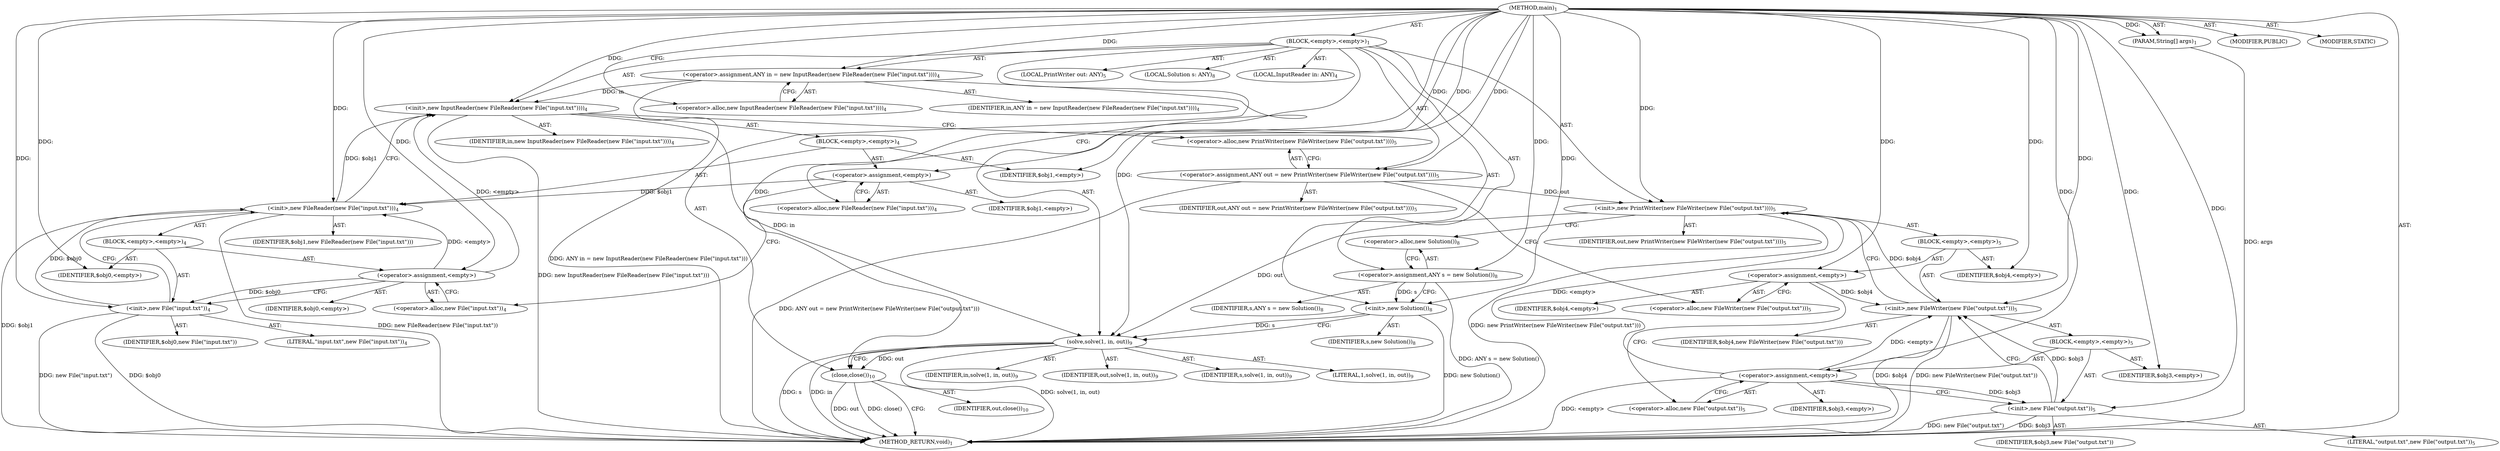 digraph "main" {  
"23" [label = <(METHOD,main)<SUB>1</SUB>> ]
"24" [label = <(PARAM,String[] args)<SUB>1</SUB>> ]
"25" [label = <(BLOCK,&lt;empty&gt;,&lt;empty&gt;)<SUB>1</SUB>> ]
"4" [label = <(LOCAL,InputReader in: ANY)<SUB>4</SUB>> ]
"26" [label = <(&lt;operator&gt;.assignment,ANY in = new InputReader(new FileReader(new File(&quot;input.txt&quot;))))<SUB>4</SUB>> ]
"27" [label = <(IDENTIFIER,in,ANY in = new InputReader(new FileReader(new File(&quot;input.txt&quot;))))<SUB>4</SUB>> ]
"28" [label = <(&lt;operator&gt;.alloc,new InputReader(new FileReader(new File(&quot;input.txt&quot;))))<SUB>4</SUB>> ]
"29" [label = <(&lt;init&gt;,new InputReader(new FileReader(new File(&quot;input.txt&quot;))))<SUB>4</SUB>> ]
"3" [label = <(IDENTIFIER,in,new InputReader(new FileReader(new File(&quot;input.txt&quot;))))<SUB>4</SUB>> ]
"30" [label = <(BLOCK,&lt;empty&gt;,&lt;empty&gt;)<SUB>4</SUB>> ]
"31" [label = <(&lt;operator&gt;.assignment,&lt;empty&gt;)> ]
"32" [label = <(IDENTIFIER,$obj1,&lt;empty&gt;)> ]
"33" [label = <(&lt;operator&gt;.alloc,new FileReader(new File(&quot;input.txt&quot;)))<SUB>4</SUB>> ]
"34" [label = <(&lt;init&gt;,new FileReader(new File(&quot;input.txt&quot;)))<SUB>4</SUB>> ]
"35" [label = <(IDENTIFIER,$obj1,new FileReader(new File(&quot;input.txt&quot;)))> ]
"36" [label = <(BLOCK,&lt;empty&gt;,&lt;empty&gt;)<SUB>4</SUB>> ]
"37" [label = <(&lt;operator&gt;.assignment,&lt;empty&gt;)> ]
"38" [label = <(IDENTIFIER,$obj0,&lt;empty&gt;)> ]
"39" [label = <(&lt;operator&gt;.alloc,new File(&quot;input.txt&quot;))<SUB>4</SUB>> ]
"40" [label = <(&lt;init&gt;,new File(&quot;input.txt&quot;))<SUB>4</SUB>> ]
"41" [label = <(IDENTIFIER,$obj0,new File(&quot;input.txt&quot;))> ]
"42" [label = <(LITERAL,&quot;input.txt&quot;,new File(&quot;input.txt&quot;))<SUB>4</SUB>> ]
"43" [label = <(IDENTIFIER,$obj0,&lt;empty&gt;)> ]
"44" [label = <(IDENTIFIER,$obj1,&lt;empty&gt;)> ]
"6" [label = <(LOCAL,PrintWriter out: ANY)<SUB>5</SUB>> ]
"45" [label = <(&lt;operator&gt;.assignment,ANY out = new PrintWriter(new FileWriter(new File(&quot;output.txt&quot;))))<SUB>5</SUB>> ]
"46" [label = <(IDENTIFIER,out,ANY out = new PrintWriter(new FileWriter(new File(&quot;output.txt&quot;))))<SUB>5</SUB>> ]
"47" [label = <(&lt;operator&gt;.alloc,new PrintWriter(new FileWriter(new File(&quot;output.txt&quot;))))<SUB>5</SUB>> ]
"48" [label = <(&lt;init&gt;,new PrintWriter(new FileWriter(new File(&quot;output.txt&quot;))))<SUB>5</SUB>> ]
"5" [label = <(IDENTIFIER,out,new PrintWriter(new FileWriter(new File(&quot;output.txt&quot;))))<SUB>5</SUB>> ]
"49" [label = <(BLOCK,&lt;empty&gt;,&lt;empty&gt;)<SUB>5</SUB>> ]
"50" [label = <(&lt;operator&gt;.assignment,&lt;empty&gt;)> ]
"51" [label = <(IDENTIFIER,$obj4,&lt;empty&gt;)> ]
"52" [label = <(&lt;operator&gt;.alloc,new FileWriter(new File(&quot;output.txt&quot;)))<SUB>5</SUB>> ]
"53" [label = <(&lt;init&gt;,new FileWriter(new File(&quot;output.txt&quot;)))<SUB>5</SUB>> ]
"54" [label = <(IDENTIFIER,$obj4,new FileWriter(new File(&quot;output.txt&quot;)))> ]
"55" [label = <(BLOCK,&lt;empty&gt;,&lt;empty&gt;)<SUB>5</SUB>> ]
"56" [label = <(&lt;operator&gt;.assignment,&lt;empty&gt;)> ]
"57" [label = <(IDENTIFIER,$obj3,&lt;empty&gt;)> ]
"58" [label = <(&lt;operator&gt;.alloc,new File(&quot;output.txt&quot;))<SUB>5</SUB>> ]
"59" [label = <(&lt;init&gt;,new File(&quot;output.txt&quot;))<SUB>5</SUB>> ]
"60" [label = <(IDENTIFIER,$obj3,new File(&quot;output.txt&quot;))> ]
"61" [label = <(LITERAL,&quot;output.txt&quot;,new File(&quot;output.txt&quot;))<SUB>5</SUB>> ]
"62" [label = <(IDENTIFIER,$obj3,&lt;empty&gt;)> ]
"63" [label = <(IDENTIFIER,$obj4,&lt;empty&gt;)> ]
"8" [label = <(LOCAL,Solution s: ANY)<SUB>8</SUB>> ]
"64" [label = <(&lt;operator&gt;.assignment,ANY s = new Solution())<SUB>8</SUB>> ]
"65" [label = <(IDENTIFIER,s,ANY s = new Solution())<SUB>8</SUB>> ]
"66" [label = <(&lt;operator&gt;.alloc,new Solution())<SUB>8</SUB>> ]
"67" [label = <(&lt;init&gt;,new Solution())<SUB>8</SUB>> ]
"7" [label = <(IDENTIFIER,s,new Solution())<SUB>8</SUB>> ]
"68" [label = <(solve,solve(1, in, out))<SUB>9</SUB>> ]
"69" [label = <(IDENTIFIER,s,solve(1, in, out))<SUB>9</SUB>> ]
"70" [label = <(LITERAL,1,solve(1, in, out))<SUB>9</SUB>> ]
"71" [label = <(IDENTIFIER,in,solve(1, in, out))<SUB>9</SUB>> ]
"72" [label = <(IDENTIFIER,out,solve(1, in, out))<SUB>9</SUB>> ]
"73" [label = <(close,close())<SUB>10</SUB>> ]
"74" [label = <(IDENTIFIER,out,close())<SUB>10</SUB>> ]
"75" [label = <(MODIFIER,PUBLIC)> ]
"76" [label = <(MODIFIER,STATIC)> ]
"77" [label = <(METHOD_RETURN,void)<SUB>1</SUB>> ]
  "23" -> "24"  [ label = "AST: "] 
  "23" -> "25"  [ label = "AST: "] 
  "23" -> "75"  [ label = "AST: "] 
  "23" -> "76"  [ label = "AST: "] 
  "23" -> "77"  [ label = "AST: "] 
  "25" -> "4"  [ label = "AST: "] 
  "25" -> "26"  [ label = "AST: "] 
  "25" -> "29"  [ label = "AST: "] 
  "25" -> "6"  [ label = "AST: "] 
  "25" -> "45"  [ label = "AST: "] 
  "25" -> "48"  [ label = "AST: "] 
  "25" -> "8"  [ label = "AST: "] 
  "25" -> "64"  [ label = "AST: "] 
  "25" -> "67"  [ label = "AST: "] 
  "25" -> "68"  [ label = "AST: "] 
  "25" -> "73"  [ label = "AST: "] 
  "26" -> "27"  [ label = "AST: "] 
  "26" -> "28"  [ label = "AST: "] 
  "29" -> "3"  [ label = "AST: "] 
  "29" -> "30"  [ label = "AST: "] 
  "30" -> "31"  [ label = "AST: "] 
  "30" -> "34"  [ label = "AST: "] 
  "30" -> "44"  [ label = "AST: "] 
  "31" -> "32"  [ label = "AST: "] 
  "31" -> "33"  [ label = "AST: "] 
  "34" -> "35"  [ label = "AST: "] 
  "34" -> "36"  [ label = "AST: "] 
  "36" -> "37"  [ label = "AST: "] 
  "36" -> "40"  [ label = "AST: "] 
  "36" -> "43"  [ label = "AST: "] 
  "37" -> "38"  [ label = "AST: "] 
  "37" -> "39"  [ label = "AST: "] 
  "40" -> "41"  [ label = "AST: "] 
  "40" -> "42"  [ label = "AST: "] 
  "45" -> "46"  [ label = "AST: "] 
  "45" -> "47"  [ label = "AST: "] 
  "48" -> "5"  [ label = "AST: "] 
  "48" -> "49"  [ label = "AST: "] 
  "49" -> "50"  [ label = "AST: "] 
  "49" -> "53"  [ label = "AST: "] 
  "49" -> "63"  [ label = "AST: "] 
  "50" -> "51"  [ label = "AST: "] 
  "50" -> "52"  [ label = "AST: "] 
  "53" -> "54"  [ label = "AST: "] 
  "53" -> "55"  [ label = "AST: "] 
  "55" -> "56"  [ label = "AST: "] 
  "55" -> "59"  [ label = "AST: "] 
  "55" -> "62"  [ label = "AST: "] 
  "56" -> "57"  [ label = "AST: "] 
  "56" -> "58"  [ label = "AST: "] 
  "59" -> "60"  [ label = "AST: "] 
  "59" -> "61"  [ label = "AST: "] 
  "64" -> "65"  [ label = "AST: "] 
  "64" -> "66"  [ label = "AST: "] 
  "67" -> "7"  [ label = "AST: "] 
  "68" -> "69"  [ label = "AST: "] 
  "68" -> "70"  [ label = "AST: "] 
  "68" -> "71"  [ label = "AST: "] 
  "68" -> "72"  [ label = "AST: "] 
  "73" -> "74"  [ label = "AST: "] 
  "26" -> "33"  [ label = "CFG: "] 
  "29" -> "47"  [ label = "CFG: "] 
  "45" -> "52"  [ label = "CFG: "] 
  "48" -> "66"  [ label = "CFG: "] 
  "64" -> "67"  [ label = "CFG: "] 
  "67" -> "68"  [ label = "CFG: "] 
  "68" -> "73"  [ label = "CFG: "] 
  "73" -> "77"  [ label = "CFG: "] 
  "28" -> "26"  [ label = "CFG: "] 
  "47" -> "45"  [ label = "CFG: "] 
  "66" -> "64"  [ label = "CFG: "] 
  "31" -> "39"  [ label = "CFG: "] 
  "34" -> "29"  [ label = "CFG: "] 
  "50" -> "58"  [ label = "CFG: "] 
  "53" -> "48"  [ label = "CFG: "] 
  "33" -> "31"  [ label = "CFG: "] 
  "52" -> "50"  [ label = "CFG: "] 
  "37" -> "40"  [ label = "CFG: "] 
  "40" -> "34"  [ label = "CFG: "] 
  "56" -> "59"  [ label = "CFG: "] 
  "59" -> "53"  [ label = "CFG: "] 
  "39" -> "37"  [ label = "CFG: "] 
  "58" -> "56"  [ label = "CFG: "] 
  "23" -> "28"  [ label = "CFG: "] 
  "24" -> "77"  [ label = "DDG: args"] 
  "26" -> "77"  [ label = "DDG: ANY in = new InputReader(new FileReader(new File(&quot;input.txt&quot;)))"] 
  "34" -> "77"  [ label = "DDG: $obj1"] 
  "40" -> "77"  [ label = "DDG: $obj0"] 
  "40" -> "77"  [ label = "DDG: new File(&quot;input.txt&quot;)"] 
  "34" -> "77"  [ label = "DDG: new FileReader(new File(&quot;input.txt&quot;))"] 
  "29" -> "77"  [ label = "DDG: new InputReader(new FileReader(new File(&quot;input.txt&quot;)))"] 
  "45" -> "77"  [ label = "DDG: ANY out = new PrintWriter(new FileWriter(new File(&quot;output.txt&quot;)))"] 
  "53" -> "77"  [ label = "DDG: $obj4"] 
  "56" -> "77"  [ label = "DDG: &lt;empty&gt;"] 
  "59" -> "77"  [ label = "DDG: $obj3"] 
  "59" -> "77"  [ label = "DDG: new File(&quot;output.txt&quot;)"] 
  "53" -> "77"  [ label = "DDG: new FileWriter(new File(&quot;output.txt&quot;))"] 
  "48" -> "77"  [ label = "DDG: new PrintWriter(new FileWriter(new File(&quot;output.txt&quot;)))"] 
  "64" -> "77"  [ label = "DDG: ANY s = new Solution()"] 
  "67" -> "77"  [ label = "DDG: new Solution()"] 
  "68" -> "77"  [ label = "DDG: s"] 
  "68" -> "77"  [ label = "DDG: in"] 
  "68" -> "77"  [ label = "DDG: solve(1, in, out)"] 
  "73" -> "77"  [ label = "DDG: out"] 
  "73" -> "77"  [ label = "DDG: close()"] 
  "23" -> "24"  [ label = "DDG: "] 
  "23" -> "26"  [ label = "DDG: "] 
  "23" -> "45"  [ label = "DDG: "] 
  "23" -> "64"  [ label = "DDG: "] 
  "26" -> "29"  [ label = "DDG: in"] 
  "23" -> "29"  [ label = "DDG: "] 
  "37" -> "29"  [ label = "DDG: &lt;empty&gt;"] 
  "34" -> "29"  [ label = "DDG: $obj1"] 
  "45" -> "48"  [ label = "DDG: out"] 
  "23" -> "48"  [ label = "DDG: "] 
  "56" -> "48"  [ label = "DDG: &lt;empty&gt;"] 
  "53" -> "48"  [ label = "DDG: $obj4"] 
  "64" -> "67"  [ label = "DDG: s"] 
  "23" -> "67"  [ label = "DDG: "] 
  "67" -> "68"  [ label = "DDG: s"] 
  "23" -> "68"  [ label = "DDG: "] 
  "29" -> "68"  [ label = "DDG: in"] 
  "48" -> "68"  [ label = "DDG: out"] 
  "68" -> "73"  [ label = "DDG: out"] 
  "23" -> "73"  [ label = "DDG: "] 
  "23" -> "31"  [ label = "DDG: "] 
  "23" -> "44"  [ label = "DDG: "] 
  "23" -> "50"  [ label = "DDG: "] 
  "23" -> "63"  [ label = "DDG: "] 
  "31" -> "34"  [ label = "DDG: $obj1"] 
  "23" -> "34"  [ label = "DDG: "] 
  "37" -> "34"  [ label = "DDG: &lt;empty&gt;"] 
  "40" -> "34"  [ label = "DDG: $obj0"] 
  "50" -> "53"  [ label = "DDG: $obj4"] 
  "23" -> "53"  [ label = "DDG: "] 
  "56" -> "53"  [ label = "DDG: &lt;empty&gt;"] 
  "59" -> "53"  [ label = "DDG: $obj3"] 
  "23" -> "37"  [ label = "DDG: "] 
  "23" -> "43"  [ label = "DDG: "] 
  "23" -> "56"  [ label = "DDG: "] 
  "23" -> "62"  [ label = "DDG: "] 
  "37" -> "40"  [ label = "DDG: $obj0"] 
  "23" -> "40"  [ label = "DDG: "] 
  "56" -> "59"  [ label = "DDG: $obj3"] 
  "23" -> "59"  [ label = "DDG: "] 
}
